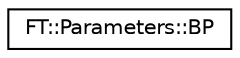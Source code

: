 digraph "Graphical Class Hierarchy"
{
 // LATEX_PDF_SIZE
  edge [fontname="Helvetica",fontsize="10",labelfontname="Helvetica",labelfontsize="10"];
  node [fontname="Helvetica",fontsize="10",shape=record];
  rankdir="LR";
  Node0 [label="FT::Parameters::BP",height=0.2,width=0.4,color="black", fillcolor="white", style="filled",URL="$d4/d04/structFT_1_1Parameters_1_1BP.html",tooltip=" "];
}
